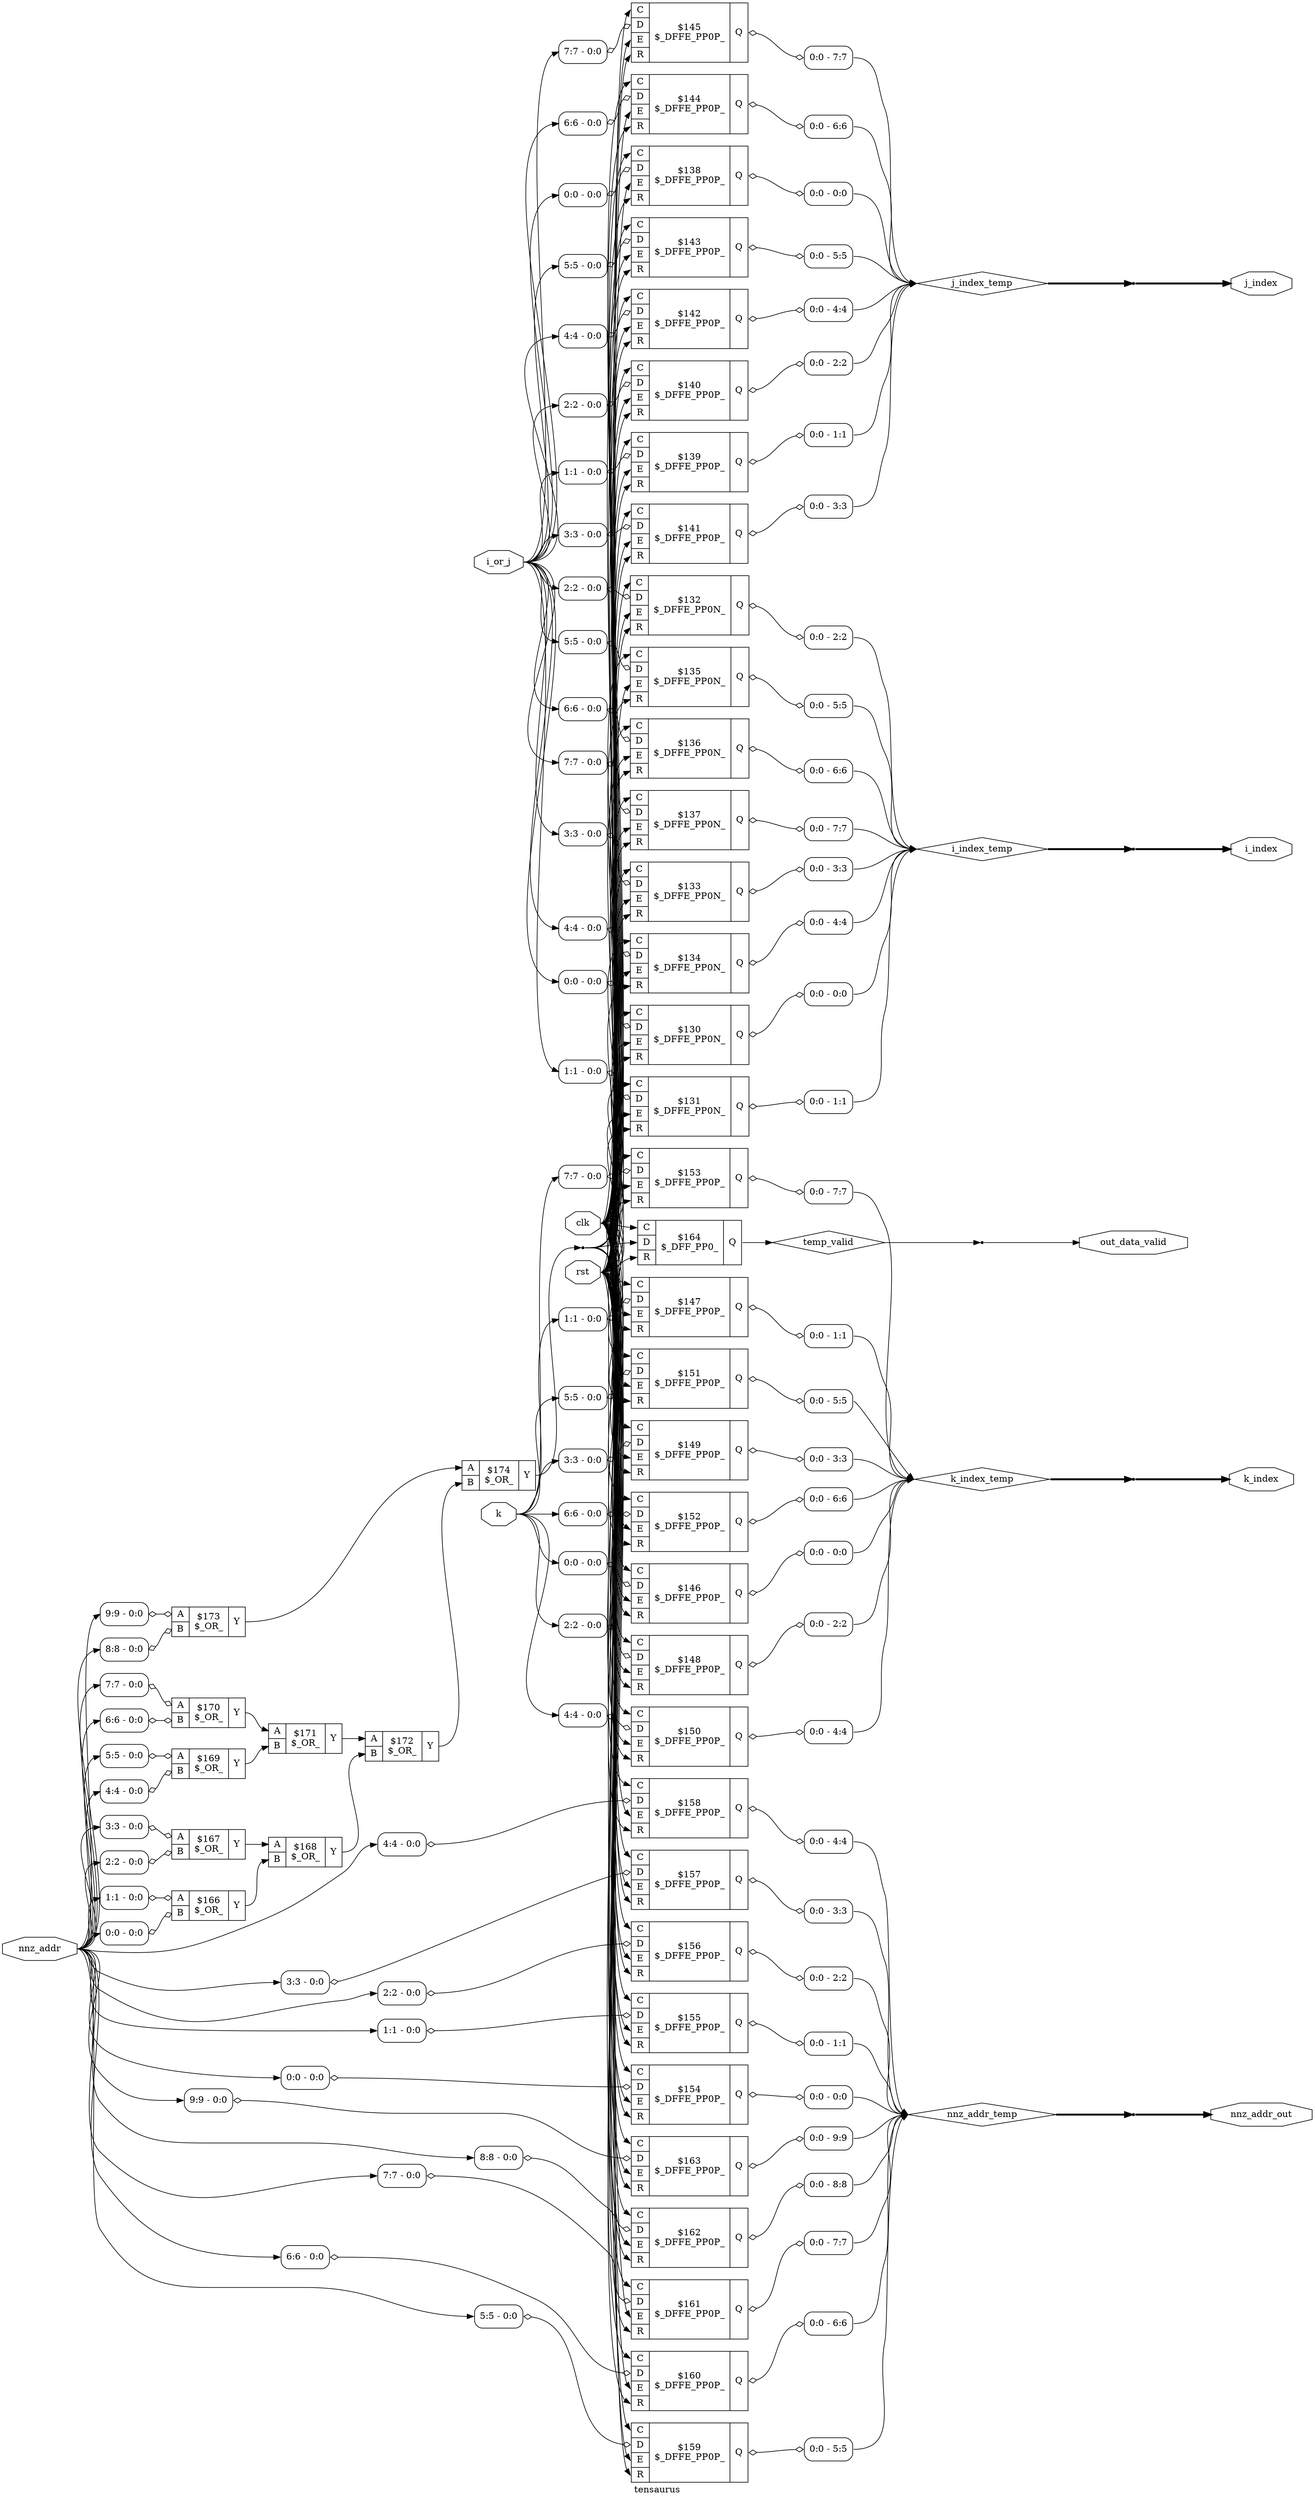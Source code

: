 digraph "tensaurus" {
label="tensaurus";
rankdir="LR";
remincross=true;
n10 [ shape=octagon, label="clk", color="black", fontcolor="black"];
n11 [ shape=octagon, label="i_index", color="black", fontcolor="black"];
n12 [ shape=diamond, label="i_index_temp", color="black", fontcolor="black"];
n13 [ shape=octagon, label="i_or_j", color="black", fontcolor="black"];
n14 [ shape=octagon, label="j_index", color="black", fontcolor="black"];
n15 [ shape=diamond, label="j_index_temp", color="black", fontcolor="black"];
n16 [ shape=octagon, label="k", color="black", fontcolor="black"];
n17 [ shape=octagon, label="k_index", color="black", fontcolor="black"];
n18 [ shape=diamond, label="k_index_temp", color="black", fontcolor="black"];
n19 [ shape=octagon, label="nnz_addr", color="black", fontcolor="black"];
n20 [ shape=octagon, label="nnz_addr_out", color="black", fontcolor="black"];
n21 [ shape=diamond, label="nnz_addr_temp", color="black", fontcolor="black"];
n22 [ shape=octagon, label="out_data_valid", color="black", fontcolor="black"];
n23 [ shape=octagon, label="rst", color="black", fontcolor="black"];
n24 [ shape=diamond, label="temp_valid", color="black", fontcolor="black"];
c28 [ shape=record, label="{{<p25> A|<p26> B}|$166\n$_OR_|{<p27> Y}}",  ];
x0 [ shape=record, style=rounded, label="<s0> 1:1 - 0:0 ", color="black", fontcolor="black" ];
x0:e -> c28:p25:w [arrowhead=odiamond, arrowtail=odiamond, dir=both, color="black", fontcolor="black", label=""];
x1 [ shape=record, style=rounded, label="<s0> 0:0 - 0:0 ", color="black", fontcolor="black" ];
x1:e -> c28:p26:w [arrowhead=odiamond, arrowtail=odiamond, dir=both, color="black", fontcolor="black", label=""];
c29 [ shape=record, label="{{<p25> A|<p26> B}|$167\n$_OR_|{<p27> Y}}",  ];
x2 [ shape=record, style=rounded, label="<s0> 3:3 - 0:0 ", color="black", fontcolor="black" ];
x2:e -> c29:p25:w [arrowhead=odiamond, arrowtail=odiamond, dir=both, color="black", fontcolor="black", label=""];
x3 [ shape=record, style=rounded, label="<s0> 2:2 - 0:0 ", color="black", fontcolor="black" ];
x3:e -> c29:p26:w [arrowhead=odiamond, arrowtail=odiamond, dir=both, color="black", fontcolor="black", label=""];
c30 [ shape=record, label="{{<p25> A|<p26> B}|$168\n$_OR_|{<p27> Y}}",  ];
c31 [ shape=record, label="{{<p25> A|<p26> B}|$169\n$_OR_|{<p27> Y}}",  ];
x4 [ shape=record, style=rounded, label="<s0> 5:5 - 0:0 ", color="black", fontcolor="black" ];
x4:e -> c31:p25:w [arrowhead=odiamond, arrowtail=odiamond, dir=both, color="black", fontcolor="black", label=""];
x5 [ shape=record, style=rounded, label="<s0> 4:4 - 0:0 ", color="black", fontcolor="black" ];
x5:e -> c31:p26:w [arrowhead=odiamond, arrowtail=odiamond, dir=both, color="black", fontcolor="black", label=""];
c32 [ shape=record, label="{{<p25> A|<p26> B}|$170\n$_OR_|{<p27> Y}}",  ];
x6 [ shape=record, style=rounded, label="<s0> 7:7 - 0:0 ", color="black", fontcolor="black" ];
x6:e -> c32:p25:w [arrowhead=odiamond, arrowtail=odiamond, dir=both, color="black", fontcolor="black", label=""];
x7 [ shape=record, style=rounded, label="<s0> 6:6 - 0:0 ", color="black", fontcolor="black" ];
x7:e -> c32:p26:w [arrowhead=odiamond, arrowtail=odiamond, dir=both, color="black", fontcolor="black", label=""];
c33 [ shape=record, label="{{<p25> A|<p26> B}|$171\n$_OR_|{<p27> Y}}",  ];
c34 [ shape=record, label="{{<p25> A|<p26> B}|$172\n$_OR_|{<p27> Y}}",  ];
c35 [ shape=record, label="{{<p25> A|<p26> B}|$173\n$_OR_|{<p27> Y}}",  ];
x8 [ shape=record, style=rounded, label="<s0> 9:9 - 0:0 ", color="black", fontcolor="black" ];
x8:e -> c35:p25:w [arrowhead=odiamond, arrowtail=odiamond, dir=both, color="black", fontcolor="black", label=""];
x9 [ shape=record, style=rounded, label="<s0> 8:8 - 0:0 ", color="black", fontcolor="black" ];
x9:e -> c35:p26:w [arrowhead=odiamond, arrowtail=odiamond, dir=both, color="black", fontcolor="black", label=""];
c36 [ shape=record, label="{{<p25> A|<p26> B}|$174\n$_OR_|{<p27> Y}}",  ];
c42 [ shape=record, label="{{<p37> C|<p38> D|<p39> E|<p40> R}|$130\n$_DFFE_PP0N_|{<p41> Q}}",  ];
x10 [ shape=record, style=rounded, label="<s0> 0:0 - 0:0 ", color="black", fontcolor="black" ];
x10:e -> c42:p38:w [arrowhead=odiamond, arrowtail=odiamond, dir=both, color="black", fontcolor="black", label=""];
x11 [ shape=record, style=rounded, label="<s0> 0:0 - 0:0 ", color="black", fontcolor="black" ];
c42:p41:e -> x11:w [arrowhead=odiamond, arrowtail=odiamond, dir=both, color="black", fontcolor="black", label=""];
c43 [ shape=record, label="{{<p37> C|<p38> D|<p39> E|<p40> R}|$131\n$_DFFE_PP0N_|{<p41> Q}}",  ];
x12 [ shape=record, style=rounded, label="<s0> 1:1 - 0:0 ", color="black", fontcolor="black" ];
x12:e -> c43:p38:w [arrowhead=odiamond, arrowtail=odiamond, dir=both, color="black", fontcolor="black", label=""];
x13 [ shape=record, style=rounded, label="<s0> 0:0 - 1:1 ", color="black", fontcolor="black" ];
c43:p41:e -> x13:w [arrowhead=odiamond, arrowtail=odiamond, dir=both, color="black", fontcolor="black", label=""];
c44 [ shape=record, label="{{<p37> C|<p38> D|<p39> E|<p40> R}|$132\n$_DFFE_PP0N_|{<p41> Q}}",  ];
x14 [ shape=record, style=rounded, label="<s0> 2:2 - 0:0 ", color="black", fontcolor="black" ];
x14:e -> c44:p38:w [arrowhead=odiamond, arrowtail=odiamond, dir=both, color="black", fontcolor="black", label=""];
x15 [ shape=record, style=rounded, label="<s0> 0:0 - 2:2 ", color="black", fontcolor="black" ];
c44:p41:e -> x15:w [arrowhead=odiamond, arrowtail=odiamond, dir=both, color="black", fontcolor="black", label=""];
c45 [ shape=record, label="{{<p37> C|<p38> D|<p39> E|<p40> R}|$133\n$_DFFE_PP0N_|{<p41> Q}}",  ];
x16 [ shape=record, style=rounded, label="<s0> 3:3 - 0:0 ", color="black", fontcolor="black" ];
x16:e -> c45:p38:w [arrowhead=odiamond, arrowtail=odiamond, dir=both, color="black", fontcolor="black", label=""];
x17 [ shape=record, style=rounded, label="<s0> 0:0 - 3:3 ", color="black", fontcolor="black" ];
c45:p41:e -> x17:w [arrowhead=odiamond, arrowtail=odiamond, dir=both, color="black", fontcolor="black", label=""];
c46 [ shape=record, label="{{<p37> C|<p38> D|<p39> E|<p40> R}|$134\n$_DFFE_PP0N_|{<p41> Q}}",  ];
x18 [ shape=record, style=rounded, label="<s0> 4:4 - 0:0 ", color="black", fontcolor="black" ];
x18:e -> c46:p38:w [arrowhead=odiamond, arrowtail=odiamond, dir=both, color="black", fontcolor="black", label=""];
x19 [ shape=record, style=rounded, label="<s0> 0:0 - 4:4 ", color="black", fontcolor="black" ];
c46:p41:e -> x19:w [arrowhead=odiamond, arrowtail=odiamond, dir=both, color="black", fontcolor="black", label=""];
c47 [ shape=record, label="{{<p37> C|<p38> D|<p39> E|<p40> R}|$135\n$_DFFE_PP0N_|{<p41> Q}}",  ];
x20 [ shape=record, style=rounded, label="<s0> 5:5 - 0:0 ", color="black", fontcolor="black" ];
x20:e -> c47:p38:w [arrowhead=odiamond, arrowtail=odiamond, dir=both, color="black", fontcolor="black", label=""];
x21 [ shape=record, style=rounded, label="<s0> 0:0 - 5:5 ", color="black", fontcolor="black" ];
c47:p41:e -> x21:w [arrowhead=odiamond, arrowtail=odiamond, dir=both, color="black", fontcolor="black", label=""];
c48 [ shape=record, label="{{<p37> C|<p38> D|<p39> E|<p40> R}|$136\n$_DFFE_PP0N_|{<p41> Q}}",  ];
x22 [ shape=record, style=rounded, label="<s0> 6:6 - 0:0 ", color="black", fontcolor="black" ];
x22:e -> c48:p38:w [arrowhead=odiamond, arrowtail=odiamond, dir=both, color="black", fontcolor="black", label=""];
x23 [ shape=record, style=rounded, label="<s0> 0:0 - 6:6 ", color="black", fontcolor="black" ];
c48:p41:e -> x23:w [arrowhead=odiamond, arrowtail=odiamond, dir=both, color="black", fontcolor="black", label=""];
c49 [ shape=record, label="{{<p37> C|<p38> D|<p39> E|<p40> R}|$137\n$_DFFE_PP0N_|{<p41> Q}}",  ];
x24 [ shape=record, style=rounded, label="<s0> 7:7 - 0:0 ", color="black", fontcolor="black" ];
x24:e -> c49:p38:w [arrowhead=odiamond, arrowtail=odiamond, dir=both, color="black", fontcolor="black", label=""];
x25 [ shape=record, style=rounded, label="<s0> 0:0 - 7:7 ", color="black", fontcolor="black" ];
c49:p41:e -> x25:w [arrowhead=odiamond, arrowtail=odiamond, dir=both, color="black", fontcolor="black", label=""];
c50 [ shape=record, label="{{<p37> C|<p38> D|<p39> E|<p40> R}|$138\n$_DFFE_PP0P_|{<p41> Q}}",  ];
x26 [ shape=record, style=rounded, label="<s0> 0:0 - 0:0 ", color="black", fontcolor="black" ];
x26:e -> c50:p38:w [arrowhead=odiamond, arrowtail=odiamond, dir=both, color="black", fontcolor="black", label=""];
x27 [ shape=record, style=rounded, label="<s0> 0:0 - 0:0 ", color="black", fontcolor="black" ];
c50:p41:e -> x27:w [arrowhead=odiamond, arrowtail=odiamond, dir=both, color="black", fontcolor="black", label=""];
c51 [ shape=record, label="{{<p37> C|<p38> D|<p39> E|<p40> R}|$139\n$_DFFE_PP0P_|{<p41> Q}}",  ];
x28 [ shape=record, style=rounded, label="<s0> 1:1 - 0:0 ", color="black", fontcolor="black" ];
x28:e -> c51:p38:w [arrowhead=odiamond, arrowtail=odiamond, dir=both, color="black", fontcolor="black", label=""];
x29 [ shape=record, style=rounded, label="<s0> 0:0 - 1:1 ", color="black", fontcolor="black" ];
c51:p41:e -> x29:w [arrowhead=odiamond, arrowtail=odiamond, dir=both, color="black", fontcolor="black", label=""];
c52 [ shape=record, label="{{<p37> C|<p38> D|<p39> E|<p40> R}|$140\n$_DFFE_PP0P_|{<p41> Q}}",  ];
x30 [ shape=record, style=rounded, label="<s0> 2:2 - 0:0 ", color="black", fontcolor="black" ];
x30:e -> c52:p38:w [arrowhead=odiamond, arrowtail=odiamond, dir=both, color="black", fontcolor="black", label=""];
x31 [ shape=record, style=rounded, label="<s0> 0:0 - 2:2 ", color="black", fontcolor="black" ];
c52:p41:e -> x31:w [arrowhead=odiamond, arrowtail=odiamond, dir=both, color="black", fontcolor="black", label=""];
c53 [ shape=record, label="{{<p37> C|<p38> D|<p39> E|<p40> R}|$141\n$_DFFE_PP0P_|{<p41> Q}}",  ];
x32 [ shape=record, style=rounded, label="<s0> 3:3 - 0:0 ", color="black", fontcolor="black" ];
x32:e -> c53:p38:w [arrowhead=odiamond, arrowtail=odiamond, dir=both, color="black", fontcolor="black", label=""];
x33 [ shape=record, style=rounded, label="<s0> 0:0 - 3:3 ", color="black", fontcolor="black" ];
c53:p41:e -> x33:w [arrowhead=odiamond, arrowtail=odiamond, dir=both, color="black", fontcolor="black", label=""];
c54 [ shape=record, label="{{<p37> C|<p38> D|<p39> E|<p40> R}|$142\n$_DFFE_PP0P_|{<p41> Q}}",  ];
x34 [ shape=record, style=rounded, label="<s0> 4:4 - 0:0 ", color="black", fontcolor="black" ];
x34:e -> c54:p38:w [arrowhead=odiamond, arrowtail=odiamond, dir=both, color="black", fontcolor="black", label=""];
x35 [ shape=record, style=rounded, label="<s0> 0:0 - 4:4 ", color="black", fontcolor="black" ];
c54:p41:e -> x35:w [arrowhead=odiamond, arrowtail=odiamond, dir=both, color="black", fontcolor="black", label=""];
c55 [ shape=record, label="{{<p37> C|<p38> D|<p39> E|<p40> R}|$143\n$_DFFE_PP0P_|{<p41> Q}}",  ];
x36 [ shape=record, style=rounded, label="<s0> 5:5 - 0:0 ", color="black", fontcolor="black" ];
x36:e -> c55:p38:w [arrowhead=odiamond, arrowtail=odiamond, dir=both, color="black", fontcolor="black", label=""];
x37 [ shape=record, style=rounded, label="<s0> 0:0 - 5:5 ", color="black", fontcolor="black" ];
c55:p41:e -> x37:w [arrowhead=odiamond, arrowtail=odiamond, dir=both, color="black", fontcolor="black", label=""];
c56 [ shape=record, label="{{<p37> C|<p38> D|<p39> E|<p40> R}|$144\n$_DFFE_PP0P_|{<p41> Q}}",  ];
x38 [ shape=record, style=rounded, label="<s0> 6:6 - 0:0 ", color="black", fontcolor="black" ];
x38:e -> c56:p38:w [arrowhead=odiamond, arrowtail=odiamond, dir=both, color="black", fontcolor="black", label=""];
x39 [ shape=record, style=rounded, label="<s0> 0:0 - 6:6 ", color="black", fontcolor="black" ];
c56:p41:e -> x39:w [arrowhead=odiamond, arrowtail=odiamond, dir=both, color="black", fontcolor="black", label=""];
c57 [ shape=record, label="{{<p37> C|<p38> D|<p39> E|<p40> R}|$145\n$_DFFE_PP0P_|{<p41> Q}}",  ];
x40 [ shape=record, style=rounded, label="<s0> 7:7 - 0:0 ", color="black", fontcolor="black" ];
x40:e -> c57:p38:w [arrowhead=odiamond, arrowtail=odiamond, dir=both, color="black", fontcolor="black", label=""];
x41 [ shape=record, style=rounded, label="<s0> 0:0 - 7:7 ", color="black", fontcolor="black" ];
c57:p41:e -> x41:w [arrowhead=odiamond, arrowtail=odiamond, dir=both, color="black", fontcolor="black", label=""];
c58 [ shape=record, label="{{<p37> C|<p38> D|<p39> E|<p40> R}|$146\n$_DFFE_PP0P_|{<p41> Q}}",  ];
x42 [ shape=record, style=rounded, label="<s0> 0:0 - 0:0 ", color="black", fontcolor="black" ];
x42:e -> c58:p38:w [arrowhead=odiamond, arrowtail=odiamond, dir=both, color="black", fontcolor="black", label=""];
x43 [ shape=record, style=rounded, label="<s0> 0:0 - 0:0 ", color="black", fontcolor="black" ];
c58:p41:e -> x43:w [arrowhead=odiamond, arrowtail=odiamond, dir=both, color="black", fontcolor="black", label=""];
c59 [ shape=record, label="{{<p37> C|<p38> D|<p39> E|<p40> R}|$147\n$_DFFE_PP0P_|{<p41> Q}}",  ];
x44 [ shape=record, style=rounded, label="<s0> 1:1 - 0:0 ", color="black", fontcolor="black" ];
x44:e -> c59:p38:w [arrowhead=odiamond, arrowtail=odiamond, dir=both, color="black", fontcolor="black", label=""];
x45 [ shape=record, style=rounded, label="<s0> 0:0 - 1:1 ", color="black", fontcolor="black" ];
c59:p41:e -> x45:w [arrowhead=odiamond, arrowtail=odiamond, dir=both, color="black", fontcolor="black", label=""];
c60 [ shape=record, label="{{<p37> C|<p38> D|<p39> E|<p40> R}|$148\n$_DFFE_PP0P_|{<p41> Q}}",  ];
x46 [ shape=record, style=rounded, label="<s0> 2:2 - 0:0 ", color="black", fontcolor="black" ];
x46:e -> c60:p38:w [arrowhead=odiamond, arrowtail=odiamond, dir=both, color="black", fontcolor="black", label=""];
x47 [ shape=record, style=rounded, label="<s0> 0:0 - 2:2 ", color="black", fontcolor="black" ];
c60:p41:e -> x47:w [arrowhead=odiamond, arrowtail=odiamond, dir=both, color="black", fontcolor="black", label=""];
c61 [ shape=record, label="{{<p37> C|<p38> D|<p39> E|<p40> R}|$149\n$_DFFE_PP0P_|{<p41> Q}}",  ];
x48 [ shape=record, style=rounded, label="<s0> 3:3 - 0:0 ", color="black", fontcolor="black" ];
x48:e -> c61:p38:w [arrowhead=odiamond, arrowtail=odiamond, dir=both, color="black", fontcolor="black", label=""];
x49 [ shape=record, style=rounded, label="<s0> 0:0 - 3:3 ", color="black", fontcolor="black" ];
c61:p41:e -> x49:w [arrowhead=odiamond, arrowtail=odiamond, dir=both, color="black", fontcolor="black", label=""];
c62 [ shape=record, label="{{<p37> C|<p38> D|<p39> E|<p40> R}|$150\n$_DFFE_PP0P_|{<p41> Q}}",  ];
x50 [ shape=record, style=rounded, label="<s0> 4:4 - 0:0 ", color="black", fontcolor="black" ];
x50:e -> c62:p38:w [arrowhead=odiamond, arrowtail=odiamond, dir=both, color="black", fontcolor="black", label=""];
x51 [ shape=record, style=rounded, label="<s0> 0:0 - 4:4 ", color="black", fontcolor="black" ];
c62:p41:e -> x51:w [arrowhead=odiamond, arrowtail=odiamond, dir=both, color="black", fontcolor="black", label=""];
c63 [ shape=record, label="{{<p37> C|<p38> D|<p39> E|<p40> R}|$151\n$_DFFE_PP0P_|{<p41> Q}}",  ];
x52 [ shape=record, style=rounded, label="<s0> 5:5 - 0:0 ", color="black", fontcolor="black" ];
x52:e -> c63:p38:w [arrowhead=odiamond, arrowtail=odiamond, dir=both, color="black", fontcolor="black", label=""];
x53 [ shape=record, style=rounded, label="<s0> 0:0 - 5:5 ", color="black", fontcolor="black" ];
c63:p41:e -> x53:w [arrowhead=odiamond, arrowtail=odiamond, dir=both, color="black", fontcolor="black", label=""];
c64 [ shape=record, label="{{<p37> C|<p38> D|<p39> E|<p40> R}|$152\n$_DFFE_PP0P_|{<p41> Q}}",  ];
x54 [ shape=record, style=rounded, label="<s0> 6:6 - 0:0 ", color="black", fontcolor="black" ];
x54:e -> c64:p38:w [arrowhead=odiamond, arrowtail=odiamond, dir=both, color="black", fontcolor="black", label=""];
x55 [ shape=record, style=rounded, label="<s0> 0:0 - 6:6 ", color="black", fontcolor="black" ];
c64:p41:e -> x55:w [arrowhead=odiamond, arrowtail=odiamond, dir=both, color="black", fontcolor="black", label=""];
c65 [ shape=record, label="{{<p37> C|<p38> D|<p39> E|<p40> R}|$153\n$_DFFE_PP0P_|{<p41> Q}}",  ];
x56 [ shape=record, style=rounded, label="<s0> 7:7 - 0:0 ", color="black", fontcolor="black" ];
x56:e -> c65:p38:w [arrowhead=odiamond, arrowtail=odiamond, dir=both, color="black", fontcolor="black", label=""];
x57 [ shape=record, style=rounded, label="<s0> 0:0 - 7:7 ", color="black", fontcolor="black" ];
c65:p41:e -> x57:w [arrowhead=odiamond, arrowtail=odiamond, dir=both, color="black", fontcolor="black", label=""];
c66 [ shape=record, label="{{<p37> C|<p38> D|<p39> E|<p40> R}|$154\n$_DFFE_PP0P_|{<p41> Q}}",  ];
x58 [ shape=record, style=rounded, label="<s0> 0:0 - 0:0 ", color="black", fontcolor="black" ];
x58:e -> c66:p38:w [arrowhead=odiamond, arrowtail=odiamond, dir=both, color="black", fontcolor="black", label=""];
x59 [ shape=record, style=rounded, label="<s0> 0:0 - 0:0 ", color="black", fontcolor="black" ];
c66:p41:e -> x59:w [arrowhead=odiamond, arrowtail=odiamond, dir=both, color="black", fontcolor="black", label=""];
c67 [ shape=record, label="{{<p37> C|<p38> D|<p39> E|<p40> R}|$155\n$_DFFE_PP0P_|{<p41> Q}}",  ];
x60 [ shape=record, style=rounded, label="<s0> 1:1 - 0:0 ", color="black", fontcolor="black" ];
x60:e -> c67:p38:w [arrowhead=odiamond, arrowtail=odiamond, dir=both, color="black", fontcolor="black", label=""];
x61 [ shape=record, style=rounded, label="<s0> 0:0 - 1:1 ", color="black", fontcolor="black" ];
c67:p41:e -> x61:w [arrowhead=odiamond, arrowtail=odiamond, dir=both, color="black", fontcolor="black", label=""];
c68 [ shape=record, label="{{<p37> C|<p38> D|<p39> E|<p40> R}|$156\n$_DFFE_PP0P_|{<p41> Q}}",  ];
x62 [ shape=record, style=rounded, label="<s0> 2:2 - 0:0 ", color="black", fontcolor="black" ];
x62:e -> c68:p38:w [arrowhead=odiamond, arrowtail=odiamond, dir=both, color="black", fontcolor="black", label=""];
x63 [ shape=record, style=rounded, label="<s0> 0:0 - 2:2 ", color="black", fontcolor="black" ];
c68:p41:e -> x63:w [arrowhead=odiamond, arrowtail=odiamond, dir=both, color="black", fontcolor="black", label=""];
c69 [ shape=record, label="{{<p37> C|<p38> D|<p39> E|<p40> R}|$157\n$_DFFE_PP0P_|{<p41> Q}}",  ];
x64 [ shape=record, style=rounded, label="<s0> 3:3 - 0:0 ", color="black", fontcolor="black" ];
x64:e -> c69:p38:w [arrowhead=odiamond, arrowtail=odiamond, dir=both, color="black", fontcolor="black", label=""];
x65 [ shape=record, style=rounded, label="<s0> 0:0 - 3:3 ", color="black", fontcolor="black" ];
c69:p41:e -> x65:w [arrowhead=odiamond, arrowtail=odiamond, dir=both, color="black", fontcolor="black", label=""];
c70 [ shape=record, label="{{<p37> C|<p38> D|<p39> E|<p40> R}|$158\n$_DFFE_PP0P_|{<p41> Q}}",  ];
x66 [ shape=record, style=rounded, label="<s0> 4:4 - 0:0 ", color="black", fontcolor="black" ];
x66:e -> c70:p38:w [arrowhead=odiamond, arrowtail=odiamond, dir=both, color="black", fontcolor="black", label=""];
x67 [ shape=record, style=rounded, label="<s0> 0:0 - 4:4 ", color="black", fontcolor="black" ];
c70:p41:e -> x67:w [arrowhead=odiamond, arrowtail=odiamond, dir=both, color="black", fontcolor="black", label=""];
c71 [ shape=record, label="{{<p37> C|<p38> D|<p39> E|<p40> R}|$159\n$_DFFE_PP0P_|{<p41> Q}}",  ];
x68 [ shape=record, style=rounded, label="<s0> 5:5 - 0:0 ", color="black", fontcolor="black" ];
x68:e -> c71:p38:w [arrowhead=odiamond, arrowtail=odiamond, dir=both, color="black", fontcolor="black", label=""];
x69 [ shape=record, style=rounded, label="<s0> 0:0 - 5:5 ", color="black", fontcolor="black" ];
c71:p41:e -> x69:w [arrowhead=odiamond, arrowtail=odiamond, dir=both, color="black", fontcolor="black", label=""];
c72 [ shape=record, label="{{<p37> C|<p38> D|<p39> E|<p40> R}|$160\n$_DFFE_PP0P_|{<p41> Q}}",  ];
x70 [ shape=record, style=rounded, label="<s0> 6:6 - 0:0 ", color="black", fontcolor="black" ];
x70:e -> c72:p38:w [arrowhead=odiamond, arrowtail=odiamond, dir=both, color="black", fontcolor="black", label=""];
x71 [ shape=record, style=rounded, label="<s0> 0:0 - 6:6 ", color="black", fontcolor="black" ];
c72:p41:e -> x71:w [arrowhead=odiamond, arrowtail=odiamond, dir=both, color="black", fontcolor="black", label=""];
c73 [ shape=record, label="{{<p37> C|<p38> D|<p39> E|<p40> R}|$161\n$_DFFE_PP0P_|{<p41> Q}}",  ];
x72 [ shape=record, style=rounded, label="<s0> 7:7 - 0:0 ", color="black", fontcolor="black" ];
x72:e -> c73:p38:w [arrowhead=odiamond, arrowtail=odiamond, dir=both, color="black", fontcolor="black", label=""];
x73 [ shape=record, style=rounded, label="<s0> 0:0 - 7:7 ", color="black", fontcolor="black" ];
c73:p41:e -> x73:w [arrowhead=odiamond, arrowtail=odiamond, dir=both, color="black", fontcolor="black", label=""];
c74 [ shape=record, label="{{<p37> C|<p38> D|<p39> E|<p40> R}|$162\n$_DFFE_PP0P_|{<p41> Q}}",  ];
x74 [ shape=record, style=rounded, label="<s0> 8:8 - 0:0 ", color="black", fontcolor="black" ];
x74:e -> c74:p38:w [arrowhead=odiamond, arrowtail=odiamond, dir=both, color="black", fontcolor="black", label=""];
x75 [ shape=record, style=rounded, label="<s0> 0:0 - 8:8 ", color="black", fontcolor="black" ];
c74:p41:e -> x75:w [arrowhead=odiamond, arrowtail=odiamond, dir=both, color="black", fontcolor="black", label=""];
c75 [ shape=record, label="{{<p37> C|<p38> D|<p39> E|<p40> R}|$163\n$_DFFE_PP0P_|{<p41> Q}}",  ];
x76 [ shape=record, style=rounded, label="<s0> 9:9 - 0:0 ", color="black", fontcolor="black" ];
x76:e -> c75:p38:w [arrowhead=odiamond, arrowtail=odiamond, dir=both, color="black", fontcolor="black", label=""];
x77 [ shape=record, style=rounded, label="<s0> 0:0 - 9:9 ", color="black", fontcolor="black" ];
c75:p41:e -> x77:w [arrowhead=odiamond, arrowtail=odiamond, dir=both, color="black", fontcolor="black", label=""];
c76 [ shape=record, label="{{<p37> C|<p38> D|<p40> R}|$164\n$_DFF_PP0_|{<p41> Q}}",  ];
x78 [shape=point, ];
x79 [shape=point, ];
x80 [shape=point, ];
x81 [shape=point, ];
x82 [shape=point, ];
n1 [ shape=point ];
c36:p27:e -> n1:w [color="black", fontcolor="black", label=""];
n1:e -> c42:p39:w [color="black", fontcolor="black", label=""];
n1:e -> c43:p39:w [color="black", fontcolor="black", label=""];
n1:e -> c44:p39:w [color="black", fontcolor="black", label=""];
n1:e -> c45:p39:w [color="black", fontcolor="black", label=""];
n1:e -> c46:p39:w [color="black", fontcolor="black", label=""];
n1:e -> c47:p39:w [color="black", fontcolor="black", label=""];
n1:e -> c48:p39:w [color="black", fontcolor="black", label=""];
n1:e -> c49:p39:w [color="black", fontcolor="black", label=""];
n1:e -> c50:p39:w [color="black", fontcolor="black", label=""];
n1:e -> c51:p39:w [color="black", fontcolor="black", label=""];
n1:e -> c52:p39:w [color="black", fontcolor="black", label=""];
n1:e -> c53:p39:w [color="black", fontcolor="black", label=""];
n1:e -> c54:p39:w [color="black", fontcolor="black", label=""];
n1:e -> c55:p39:w [color="black", fontcolor="black", label=""];
n1:e -> c56:p39:w [color="black", fontcolor="black", label=""];
n1:e -> c57:p39:w [color="black", fontcolor="black", label=""];
n1:e -> c58:p39:w [color="black", fontcolor="black", label=""];
n1:e -> c59:p39:w [color="black", fontcolor="black", label=""];
n1:e -> c60:p39:w [color="black", fontcolor="black", label=""];
n1:e -> c61:p39:w [color="black", fontcolor="black", label=""];
n1:e -> c62:p39:w [color="black", fontcolor="black", label=""];
n1:e -> c63:p39:w [color="black", fontcolor="black", label=""];
n1:e -> c64:p39:w [color="black", fontcolor="black", label=""];
n1:e -> c65:p39:w [color="black", fontcolor="black", label=""];
n1:e -> c66:p39:w [color="black", fontcolor="black", label=""];
n1:e -> c67:p39:w [color="black", fontcolor="black", label=""];
n1:e -> c68:p39:w [color="black", fontcolor="black", label=""];
n1:e -> c69:p39:w [color="black", fontcolor="black", label=""];
n1:e -> c70:p39:w [color="black", fontcolor="black", label=""];
n1:e -> c71:p39:w [color="black", fontcolor="black", label=""];
n1:e -> c72:p39:w [color="black", fontcolor="black", label=""];
n1:e -> c73:p39:w [color="black", fontcolor="black", label=""];
n1:e -> c74:p39:w [color="black", fontcolor="black", label=""];
n1:e -> c75:p39:w [color="black", fontcolor="black", label=""];
n1:e -> c76:p38:w [color="black", fontcolor="black", label=""];
n10:e -> c42:p37:w [color="black", fontcolor="black", label=""];
n10:e -> c43:p37:w [color="black", fontcolor="black", label=""];
n10:e -> c44:p37:w [color="black", fontcolor="black", label=""];
n10:e -> c45:p37:w [color="black", fontcolor="black", label=""];
n10:e -> c46:p37:w [color="black", fontcolor="black", label=""];
n10:e -> c47:p37:w [color="black", fontcolor="black", label=""];
n10:e -> c48:p37:w [color="black", fontcolor="black", label=""];
n10:e -> c49:p37:w [color="black", fontcolor="black", label=""];
n10:e -> c50:p37:w [color="black", fontcolor="black", label=""];
n10:e -> c51:p37:w [color="black", fontcolor="black", label=""];
n10:e -> c52:p37:w [color="black", fontcolor="black", label=""];
n10:e -> c53:p37:w [color="black", fontcolor="black", label=""];
n10:e -> c54:p37:w [color="black", fontcolor="black", label=""];
n10:e -> c55:p37:w [color="black", fontcolor="black", label=""];
n10:e -> c56:p37:w [color="black", fontcolor="black", label=""];
n10:e -> c57:p37:w [color="black", fontcolor="black", label=""];
n10:e -> c58:p37:w [color="black", fontcolor="black", label=""];
n10:e -> c59:p37:w [color="black", fontcolor="black", label=""];
n10:e -> c60:p37:w [color="black", fontcolor="black", label=""];
n10:e -> c61:p37:w [color="black", fontcolor="black", label=""];
n10:e -> c62:p37:w [color="black", fontcolor="black", label=""];
n10:e -> c63:p37:w [color="black", fontcolor="black", label=""];
n10:e -> c64:p37:w [color="black", fontcolor="black", label=""];
n10:e -> c65:p37:w [color="black", fontcolor="black", label=""];
n10:e -> c66:p37:w [color="black", fontcolor="black", label=""];
n10:e -> c67:p37:w [color="black", fontcolor="black", label=""];
n10:e -> c68:p37:w [color="black", fontcolor="black", label=""];
n10:e -> c69:p37:w [color="black", fontcolor="black", label=""];
n10:e -> c70:p37:w [color="black", fontcolor="black", label=""];
n10:e -> c71:p37:w [color="black", fontcolor="black", label=""];
n10:e -> c72:p37:w [color="black", fontcolor="black", label=""];
n10:e -> c73:p37:w [color="black", fontcolor="black", label=""];
n10:e -> c74:p37:w [color="black", fontcolor="black", label=""];
n10:e -> c75:p37:w [color="black", fontcolor="black", label=""];
n10:e -> c76:p37:w [color="black", fontcolor="black", label=""];
x78:e -> n11:w [color="black", fontcolor="black", style="setlinewidth(3)", label=""];
x11:s0:e -> n12:w [color="black", fontcolor="black", label=""];
x13:s0:e -> n12:w [color="black", fontcolor="black", label=""];
x15:s0:e -> n12:w [color="black", fontcolor="black", label=""];
x17:s0:e -> n12:w [color="black", fontcolor="black", label=""];
x19:s0:e -> n12:w [color="black", fontcolor="black", label=""];
x21:s0:e -> n12:w [color="black", fontcolor="black", label=""];
x23:s0:e -> n12:w [color="black", fontcolor="black", label=""];
x25:s0:e -> n12:w [color="black", fontcolor="black", label=""];
n12:e -> x78:w [color="black", fontcolor="black", style="setlinewidth(3)", label=""];
n13:e -> x10:s0:w [color="black", fontcolor="black", label=""];
n13:e -> x12:s0:w [color="black", fontcolor="black", label=""];
n13:e -> x14:s0:w [color="black", fontcolor="black", label=""];
n13:e -> x16:s0:w [color="black", fontcolor="black", label=""];
n13:e -> x18:s0:w [color="black", fontcolor="black", label=""];
n13:e -> x20:s0:w [color="black", fontcolor="black", label=""];
n13:e -> x22:s0:w [color="black", fontcolor="black", label=""];
n13:e -> x24:s0:w [color="black", fontcolor="black", label=""];
n13:e -> x26:s0:w [color="black", fontcolor="black", label=""];
n13:e -> x28:s0:w [color="black", fontcolor="black", label=""];
n13:e -> x30:s0:w [color="black", fontcolor="black", label=""];
n13:e -> x32:s0:w [color="black", fontcolor="black", label=""];
n13:e -> x34:s0:w [color="black", fontcolor="black", label=""];
n13:e -> x36:s0:w [color="black", fontcolor="black", label=""];
n13:e -> x38:s0:w [color="black", fontcolor="black", label=""];
n13:e -> x40:s0:w [color="black", fontcolor="black", label=""];
x79:e -> n14:w [color="black", fontcolor="black", style="setlinewidth(3)", label=""];
x27:s0:e -> n15:w [color="black", fontcolor="black", label=""];
x29:s0:e -> n15:w [color="black", fontcolor="black", label=""];
x31:s0:e -> n15:w [color="black", fontcolor="black", label=""];
x33:s0:e -> n15:w [color="black", fontcolor="black", label=""];
x35:s0:e -> n15:w [color="black", fontcolor="black", label=""];
x37:s0:e -> n15:w [color="black", fontcolor="black", label=""];
x39:s0:e -> n15:w [color="black", fontcolor="black", label=""];
x41:s0:e -> n15:w [color="black", fontcolor="black", label=""];
n15:e -> x79:w [color="black", fontcolor="black", style="setlinewidth(3)", label=""];
n16:e -> x42:s0:w [color="black", fontcolor="black", label=""];
n16:e -> x44:s0:w [color="black", fontcolor="black", label=""];
n16:e -> x46:s0:w [color="black", fontcolor="black", label=""];
n16:e -> x48:s0:w [color="black", fontcolor="black", label=""];
n16:e -> x50:s0:w [color="black", fontcolor="black", label=""];
n16:e -> x52:s0:w [color="black", fontcolor="black", label=""];
n16:e -> x54:s0:w [color="black", fontcolor="black", label=""];
n16:e -> x56:s0:w [color="black", fontcolor="black", label=""];
x80:e -> n17:w [color="black", fontcolor="black", style="setlinewidth(3)", label=""];
x43:s0:e -> n18:w [color="black", fontcolor="black", label=""];
x45:s0:e -> n18:w [color="black", fontcolor="black", label=""];
x47:s0:e -> n18:w [color="black", fontcolor="black", label=""];
x49:s0:e -> n18:w [color="black", fontcolor="black", label=""];
x51:s0:e -> n18:w [color="black", fontcolor="black", label=""];
x53:s0:e -> n18:w [color="black", fontcolor="black", label=""];
x55:s0:e -> n18:w [color="black", fontcolor="black", label=""];
x57:s0:e -> n18:w [color="black", fontcolor="black", label=""];
n18:e -> x80:w [color="black", fontcolor="black", style="setlinewidth(3)", label=""];
n19:e -> x0:s0:w [color="black", fontcolor="black", label=""];
n19:e -> x1:s0:w [color="black", fontcolor="black", label=""];
n19:e -> x2:s0:w [color="black", fontcolor="black", label=""];
n19:e -> x3:s0:w [color="black", fontcolor="black", label=""];
n19:e -> x4:s0:w [color="black", fontcolor="black", label=""];
n19:e -> x58:s0:w [color="black", fontcolor="black", label=""];
n19:e -> x5:s0:w [color="black", fontcolor="black", label=""];
n19:e -> x60:s0:w [color="black", fontcolor="black", label=""];
n19:e -> x62:s0:w [color="black", fontcolor="black", label=""];
n19:e -> x64:s0:w [color="black", fontcolor="black", label=""];
n19:e -> x66:s0:w [color="black", fontcolor="black", label=""];
n19:e -> x68:s0:w [color="black", fontcolor="black", label=""];
n19:e -> x6:s0:w [color="black", fontcolor="black", label=""];
n19:e -> x70:s0:w [color="black", fontcolor="black", label=""];
n19:e -> x72:s0:w [color="black", fontcolor="black", label=""];
n19:e -> x74:s0:w [color="black", fontcolor="black", label=""];
n19:e -> x76:s0:w [color="black", fontcolor="black", label=""];
n19:e -> x7:s0:w [color="black", fontcolor="black", label=""];
n19:e -> x8:s0:w [color="black", fontcolor="black", label=""];
n19:e -> x9:s0:w [color="black", fontcolor="black", label=""];
c28:p27:e -> c30:p26:w [color="black", fontcolor="black", label=""];
x81:e -> n20:w [color="black", fontcolor="black", style="setlinewidth(3)", label=""];
x59:s0:e -> n21:w [color="black", fontcolor="black", label=""];
x61:s0:e -> n21:w [color="black", fontcolor="black", label=""];
x63:s0:e -> n21:w [color="black", fontcolor="black", label=""];
x65:s0:e -> n21:w [color="black", fontcolor="black", label=""];
x67:s0:e -> n21:w [color="black", fontcolor="black", label=""];
x69:s0:e -> n21:w [color="black", fontcolor="black", label=""];
x71:s0:e -> n21:w [color="black", fontcolor="black", label=""];
x73:s0:e -> n21:w [color="black", fontcolor="black", label=""];
x75:s0:e -> n21:w [color="black", fontcolor="black", label=""];
x77:s0:e -> n21:w [color="black", fontcolor="black", label=""];
n21:e -> x81:w [color="black", fontcolor="black", style="setlinewidth(3)", label=""];
x82:e -> n22:w [color="black", fontcolor="black", label=""];
n23:e -> c42:p40:w [color="black", fontcolor="black", label=""];
n23:e -> c43:p40:w [color="black", fontcolor="black", label=""];
n23:e -> c44:p40:w [color="black", fontcolor="black", label=""];
n23:e -> c45:p40:w [color="black", fontcolor="black", label=""];
n23:e -> c46:p40:w [color="black", fontcolor="black", label=""];
n23:e -> c47:p40:w [color="black", fontcolor="black", label=""];
n23:e -> c48:p40:w [color="black", fontcolor="black", label=""];
n23:e -> c49:p40:w [color="black", fontcolor="black", label=""];
n23:e -> c50:p40:w [color="black", fontcolor="black", label=""];
n23:e -> c51:p40:w [color="black", fontcolor="black", label=""];
n23:e -> c52:p40:w [color="black", fontcolor="black", label=""];
n23:e -> c53:p40:w [color="black", fontcolor="black", label=""];
n23:e -> c54:p40:w [color="black", fontcolor="black", label=""];
n23:e -> c55:p40:w [color="black", fontcolor="black", label=""];
n23:e -> c56:p40:w [color="black", fontcolor="black", label=""];
n23:e -> c57:p40:w [color="black", fontcolor="black", label=""];
n23:e -> c58:p40:w [color="black", fontcolor="black", label=""];
n23:e -> c59:p40:w [color="black", fontcolor="black", label=""];
n23:e -> c60:p40:w [color="black", fontcolor="black", label=""];
n23:e -> c61:p40:w [color="black", fontcolor="black", label=""];
n23:e -> c62:p40:w [color="black", fontcolor="black", label=""];
n23:e -> c63:p40:w [color="black", fontcolor="black", label=""];
n23:e -> c64:p40:w [color="black", fontcolor="black", label=""];
n23:e -> c65:p40:w [color="black", fontcolor="black", label=""];
n23:e -> c66:p40:w [color="black", fontcolor="black", label=""];
n23:e -> c67:p40:w [color="black", fontcolor="black", label=""];
n23:e -> c68:p40:w [color="black", fontcolor="black", label=""];
n23:e -> c69:p40:w [color="black", fontcolor="black", label=""];
n23:e -> c70:p40:w [color="black", fontcolor="black", label=""];
n23:e -> c71:p40:w [color="black", fontcolor="black", label=""];
n23:e -> c72:p40:w [color="black", fontcolor="black", label=""];
n23:e -> c73:p40:w [color="black", fontcolor="black", label=""];
n23:e -> c74:p40:w [color="black", fontcolor="black", label=""];
n23:e -> c75:p40:w [color="black", fontcolor="black", label=""];
n23:e -> c76:p40:w [color="black", fontcolor="black", label=""];
c76:p41:e -> n24:w [color="black", fontcolor="black", label=""];
n24:e -> x82:w [color="black", fontcolor="black", label=""];
c29:p27:e -> c30:p25:w [color="black", fontcolor="black", label=""];
c30:p27:e -> c34:p26:w [color="black", fontcolor="black", label=""];
c31:p27:e -> c33:p26:w [color="black", fontcolor="black", label=""];
c32:p27:e -> c33:p25:w [color="black", fontcolor="black", label=""];
c33:p27:e -> c34:p25:w [color="black", fontcolor="black", label=""];
c34:p27:e -> c36:p26:w [color="black", fontcolor="black", label=""];
c35:p27:e -> c36:p25:w [color="black", fontcolor="black", label=""];
}
